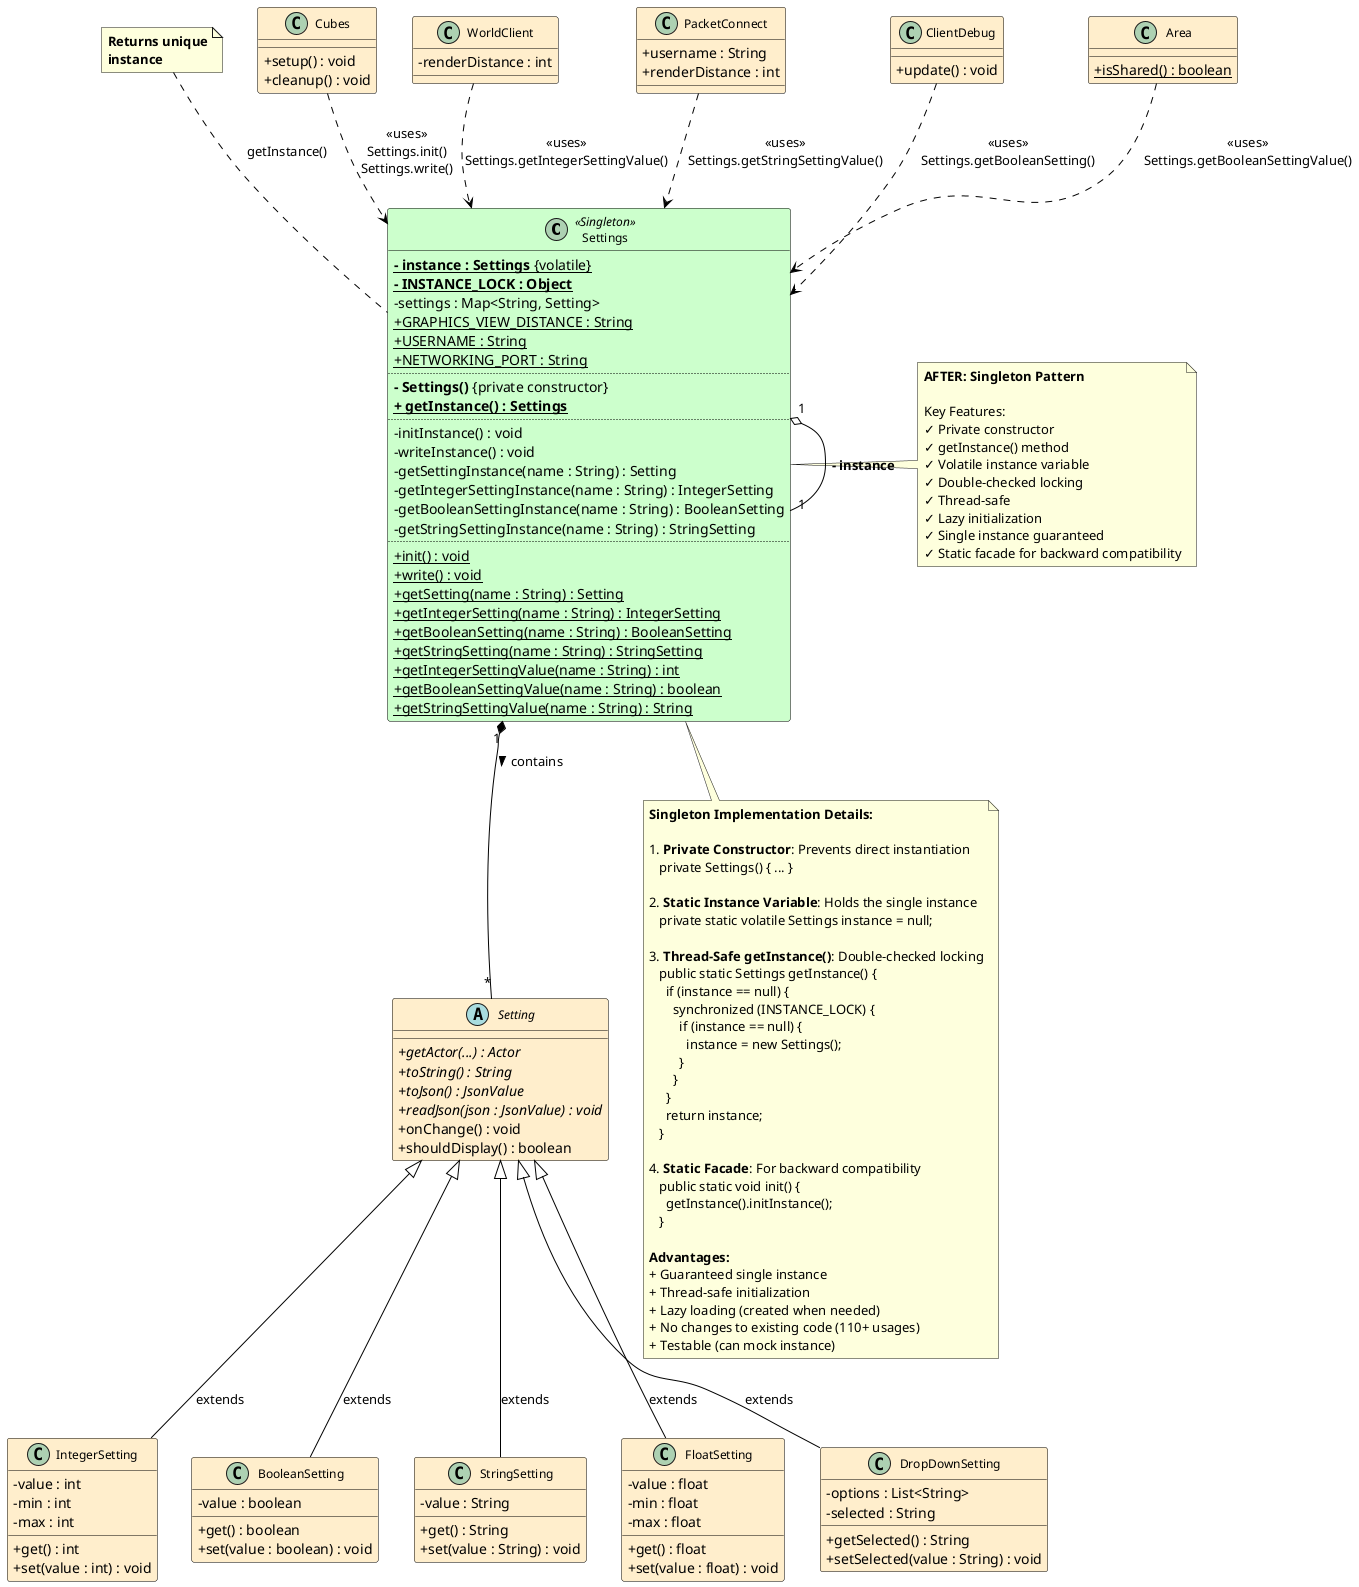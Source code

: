 @startuml Settings_AFTER_Singleton

' ===================================================================
' AFTER: Settings with Singleton Pattern (Thread-Safe)
' ===================================================================

skinparam classAttributeIconSize 0
skinparam backgroundColor #FFFFFF
skinparam class {
    BackgroundColor<<Singleton>> #CCFFCC
    BackgroundColor #FFEECC
    BorderColor #000000
    ArrowColor #000000
    FontSize 12
}

' Main Settings class (AFTER - Singleton Pattern)
class Settings <<Singleton>> {
    {static} **- instance : Settings** {volatile}
    {static} **- INSTANCE_LOCK : Object**
    - settings : Map<String, Setting>
    {static} + GRAPHICS_VIEW_DISTANCE : String
    {static} + USERNAME : String
    {static} + NETWORKING_PORT : String
    ..
    **- Settings()** {private constructor}
    **{static} + getInstance() : Settings**
    ..
    - initInstance() : void
    - writeInstance() : void
    - getSettingInstance(name : String) : Setting
    - getIntegerSettingInstance(name : String) : IntegerSetting
    - getBooleanSettingInstance(name : String) : BooleanSetting
    - getStringSettingInstance(name : String) : StringSetting
    ..
    {static} + init() : void
    {static} + write() : void
    {static} + getSetting(name : String) : Setting
    {static} + getIntegerSetting(name : String) : IntegerSetting
    {static} + getBooleanSetting(name : String) : BooleanSetting
    {static} + getStringSetting(name : String) : StringSetting
    {static} + getIntegerSettingValue(name : String) : int
    {static} + getBooleanSettingValue(name : String) : boolean
    {static} + getStringSettingValue(name : String) : String
}

note right of Settings
  **AFTER: Singleton Pattern**
  
  Key Features:
  ✓ Private constructor
  ✓ getInstance() method
  ✓ Volatile instance variable
  ✓ Double-checked locking
  ✓ Thread-safe
  ✓ Lazy initialization
  ✓ Single instance guaranteed
  ✓ Static facade for backward compatibility
end note

note as SingletonNote
  **Returns unique**
  **instance**
end note

SingletonNote .. Settings : getInstance()

' Self-reference showing Singleton creates itself
Settings "1" o-- "1" Settings : **- instance**

' Abstract Setting class
abstract class Setting {
    {abstract} + getActor(...) : Actor
    {abstract} + toString() : String
    {abstract} + toJson() : JsonValue
    {abstract} + readJson(json : JsonValue) : void
    + onChange() : void
    + shouldDisplay() : boolean
}

' Concrete Setting Types
class IntegerSetting {
    - value : int
    - min : int
    - max : int
    + get() : int
    + set(value : int) : void
}

class BooleanSetting {
    - value : boolean
    + get() : boolean
    + set(value : boolean) : void
}

class StringSetting {
    - value : String
    + get() : String
    + set(value : String) : void
}

class FloatSetting {
    - value : float
    - min : float
    - max : float
    + get() : float
    + set(value : float) : void
}

class DropDownSetting {
    - options : List<String>
    - selected : String
    + getSelected() : String
    + setSelected(value : String) : void
}

' Classes that use Settings
class Cubes {
    + setup() : void
    + cleanup() : void
}

class WorldClient {
    - renderDistance : int
}

class PacketConnect {
    + username : String
    + renderDistance : int
}

class ClientDebug {
    + update() : void
}

class Area {
    {static} + isShared() : boolean
}

' Relationships

' Settings contains many Setting objects (Composition)
Settings "1" *-- "*" Setting : contains >

' Inheritance hierarchy
Setting <|-- IntegerSetting : extends
Setting <|-- BooleanSetting : extends
Setting <|-- StringSetting : extends
Setting <|-- FloatSetting : extends
Setting <|-- DropDownSetting : extends

' Dependencies (SAME static facade maintained for backward compatibility!)
Cubes ..> Settings : << uses >>\nSettings.init()\nSettings.write()
WorldClient ..> Settings : << uses >>\nSettings.getIntegerSettingValue()
PacketConnect ..> Settings : << uses >>\nSettings.getStringSettingValue()
ClientDebug ..> Settings : << uses >>\nSettings.getBooleanSetting()
Area ..> Settings : << uses >>\nSettings.getBooleanSettingValue()

' Layout hints
Settings -[hidden]down-> Setting
IntegerSetting -[hidden]right-> BooleanSetting
BooleanSetting -[hidden]right-> StringSetting
StringSetting -[hidden]right-> FloatSetting
FloatSetting -[hidden]right-> DropDownSetting

note bottom of Settings
  **Singleton Implementation Details:**
  
  1. **Private Constructor**: Prevents direct instantiation
     private Settings() { ... }
  
  2. **Static Instance Variable**: Holds the single instance
     private static volatile Settings instance = null;
  
  3. **Thread-Safe getInstance()**: Double-checked locking
     public static Settings getInstance() {
       if (instance == null) {
         synchronized (INSTANCE_LOCK) {
           if (instance == null) {
             instance = new Settings();
           }
         }
       }
       return instance;
     }
  
  4. **Static Facade**: For backward compatibility
     public static void init() {
       getInstance().initInstance();
     }
  
  **Advantages:**
  + Guaranteed single instance
  + Thread-safe initialization
  + Lazy loading (created when needed)
  + No changes to existing code (110+ usages)
  + Testable (can mock instance)
end note

@enduml

